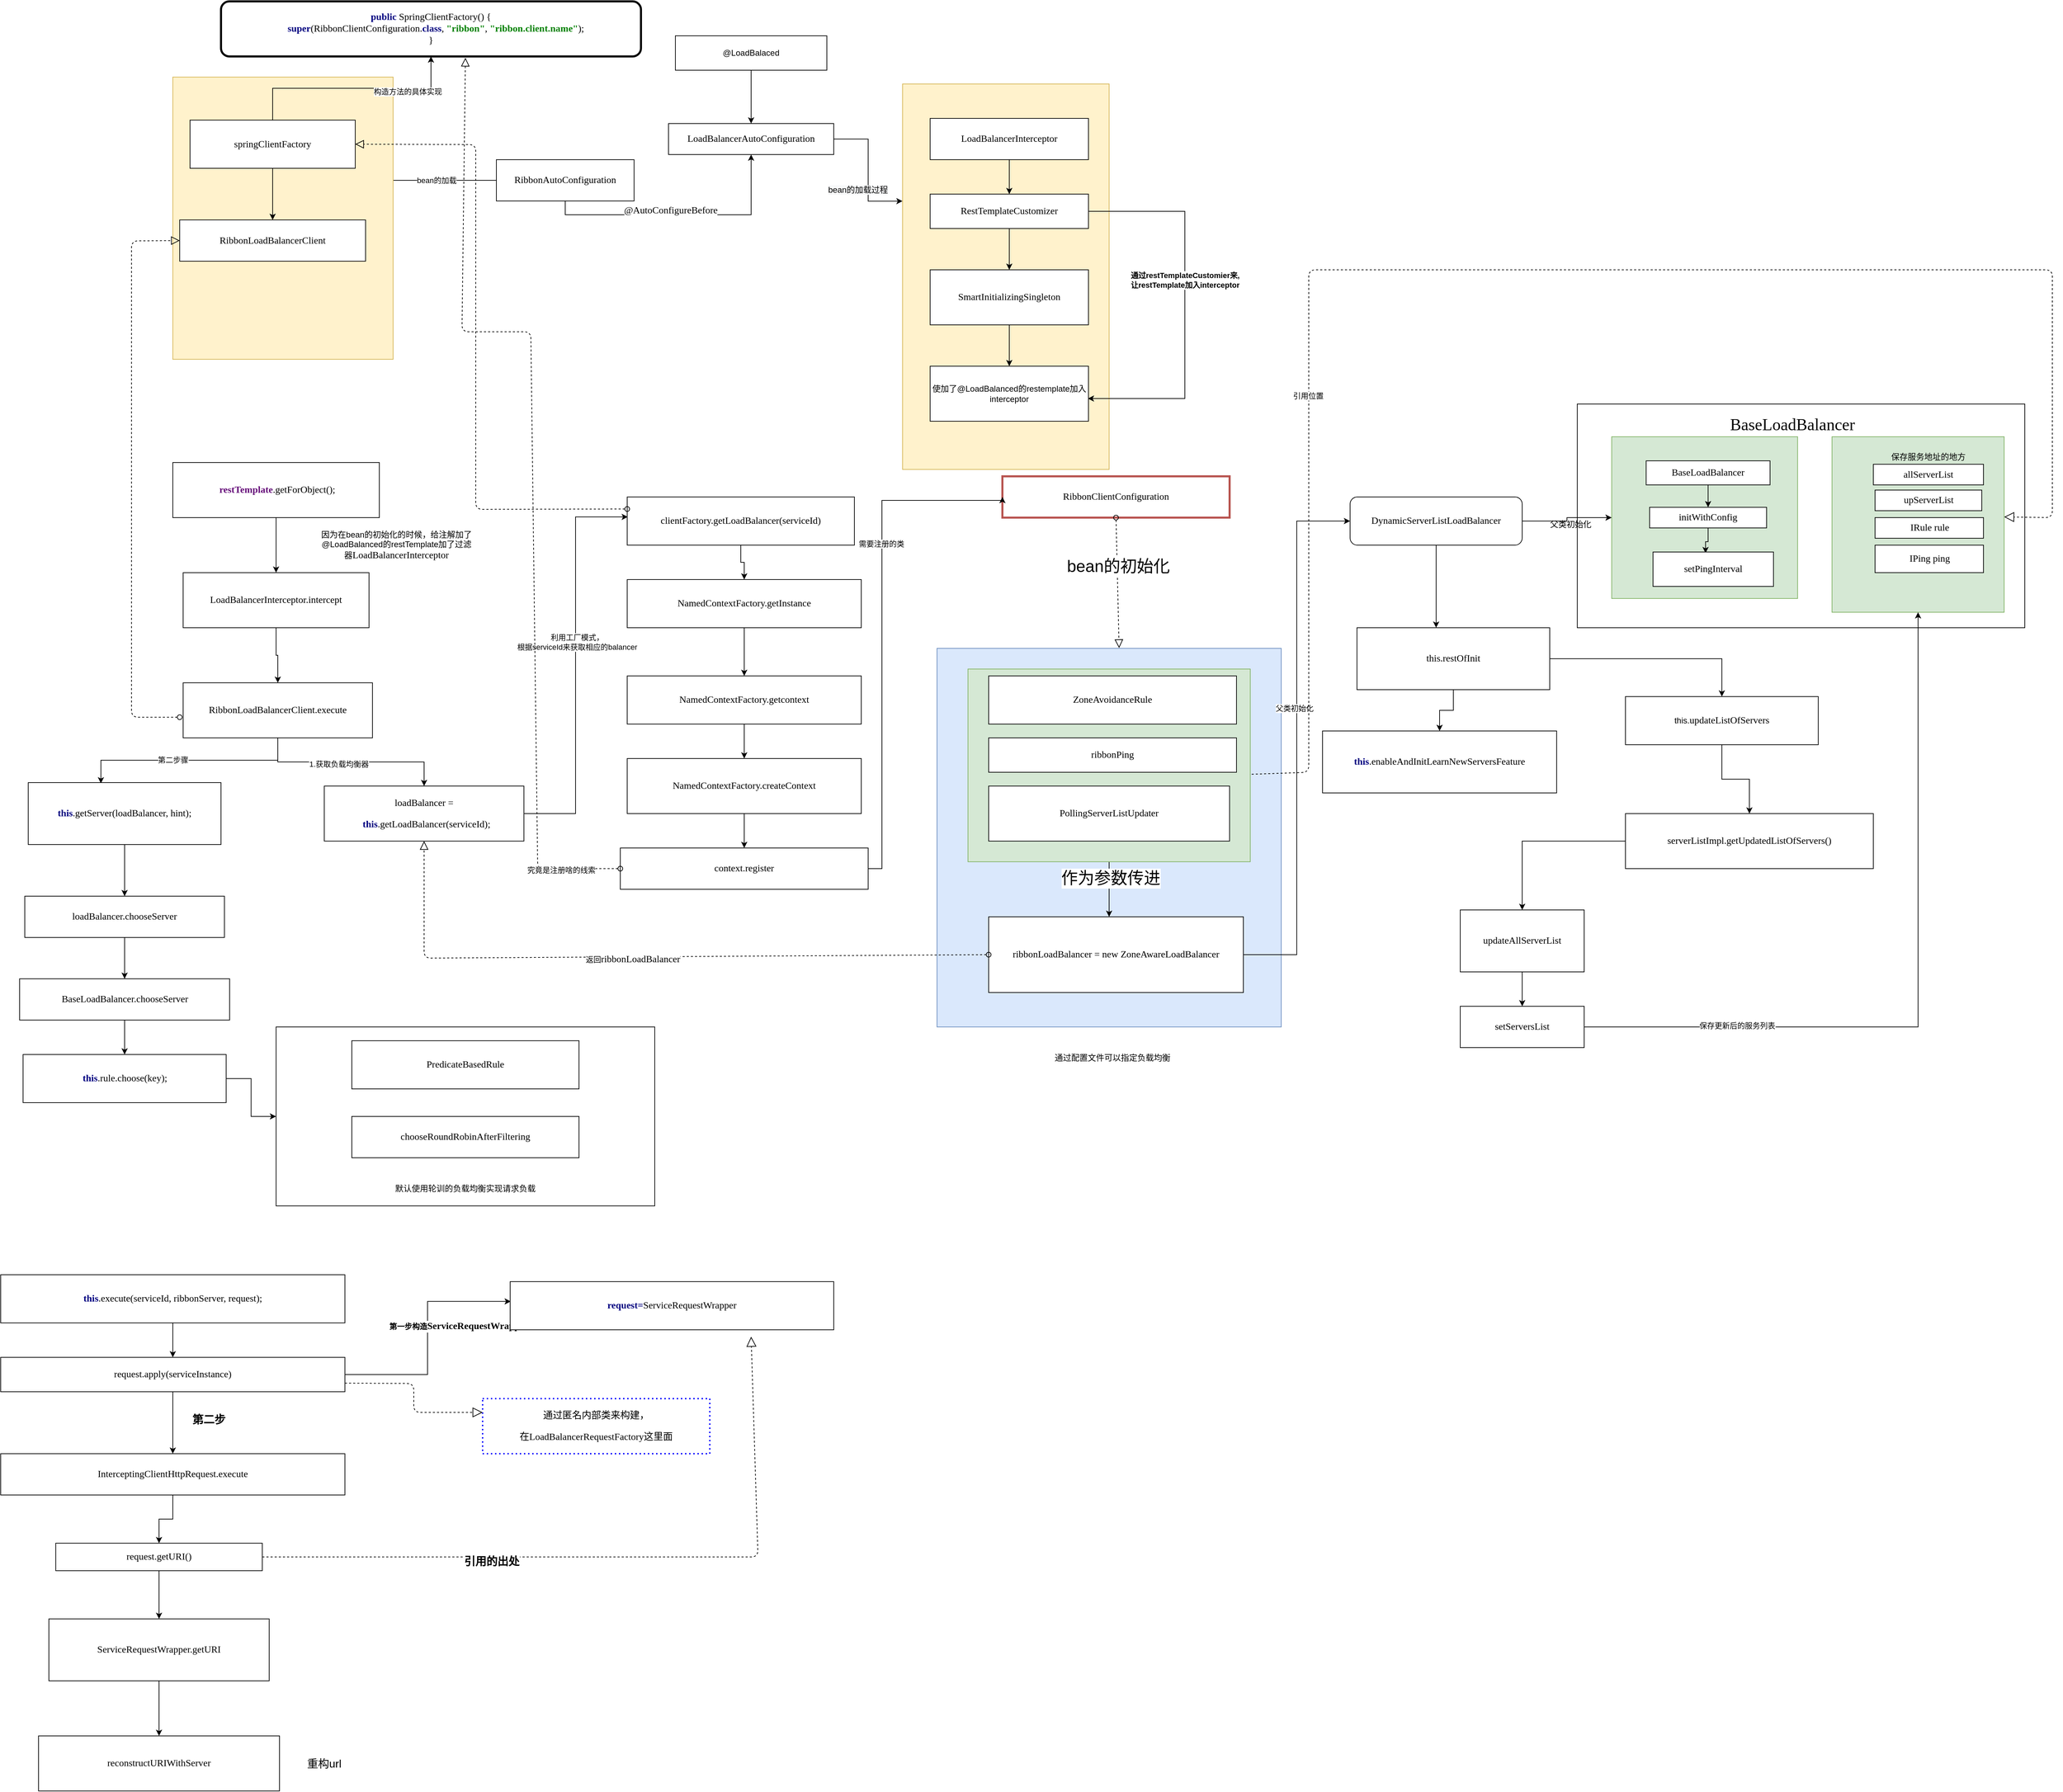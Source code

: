 <mxfile version="13.5.8" type="github">
  <diagram id="QTUkiyYwJ8bFv8kXaCUj" name="第 1 页">
    <mxGraphModel dx="1673" dy="896" grid="1" gridSize="10" guides="1" tooltips="1" connect="1" arrows="1" fold="1" page="1" pageScale="1" pageWidth="4000" pageHeight="3000" math="0" shadow="0">
      <root>
        <mxCell id="0" />
        <mxCell id="1" parent="0" />
        <mxCell id="rwn3hCTRK5JUZwdlp3aM-19" style="edgeStyle=orthogonalEdgeStyle;rounded=0;orthogonalLoop=1;jettySize=auto;html=1;entryX=0;entryY=0.304;entryDx=0;entryDy=0;entryPerimeter=0;" parent="1" source="rwn3hCTRK5JUZwdlp3aM-5" target="rwn3hCTRK5JUZwdlp3aM-15" edge="1">
          <mxGeometry relative="1" as="geometry" />
        </mxCell>
        <mxCell id="rwn3hCTRK5JUZwdlp3aM-5" value="&lt;pre style=&quot;background-color: rgb(255 , 255 , 255) ; font-family: &amp;#34;consolas&amp;#34; ; font-size: 10.5pt&quot;&gt;LoadBalancerAutoConfiguration&lt;/pre&gt;" style="rounded=0;whiteSpace=wrap;html=1;" parent="1" vertex="1">
          <mxGeometry x="1110" y="307.5" width="240" height="45" as="geometry" />
        </mxCell>
        <mxCell id="rwn3hCTRK5JUZwdlp3aM-15" value="" style="rounded=0;whiteSpace=wrap;html=1;fillColor=#fff2cc;strokeColor=#d6b656;" parent="1" vertex="1">
          <mxGeometry x="1450" y="250" width="300" height="560" as="geometry" />
        </mxCell>
        <mxCell id="rwn3hCTRK5JUZwdlp3aM-11" style="edgeStyle=orthogonalEdgeStyle;rounded=0;orthogonalLoop=1;jettySize=auto;html=1;" parent="1" source="rwn3hCTRK5JUZwdlp3aM-6" target="rwn3hCTRK5JUZwdlp3aM-7" edge="1">
          <mxGeometry relative="1" as="geometry" />
        </mxCell>
        <mxCell id="rwn3hCTRK5JUZwdlp3aM-6" value="&lt;pre style=&quot;background-color: rgb(255 , 255 , 255) ; font-family: &amp;#34;consolas&amp;#34; ; font-size: 10.5pt&quot;&gt;LoadBalancerInterceptor&lt;/pre&gt;" style="rounded=0;whiteSpace=wrap;html=1;" parent="1" vertex="1">
          <mxGeometry x="1490" y="300" width="230" height="60" as="geometry" />
        </mxCell>
        <mxCell id="rwn3hCTRK5JUZwdlp3aM-12" style="edgeStyle=orthogonalEdgeStyle;rounded=0;orthogonalLoop=1;jettySize=auto;html=1;" parent="1" source="rwn3hCTRK5JUZwdlp3aM-7" target="rwn3hCTRK5JUZwdlp3aM-9" edge="1">
          <mxGeometry relative="1" as="geometry" />
        </mxCell>
        <mxCell id="rwn3hCTRK5JUZwdlp3aM-16" style="edgeStyle=orthogonalEdgeStyle;rounded=0;orthogonalLoop=1;jettySize=auto;html=1;entryX=0.996;entryY=0.588;entryDx=0;entryDy=0;entryPerimeter=0;" parent="1" source="rwn3hCTRK5JUZwdlp3aM-7" target="rwn3hCTRK5JUZwdlp3aM-10" edge="1">
          <mxGeometry relative="1" as="geometry">
            <mxPoint x="1900" y="600" as="targetPoint" />
            <Array as="points">
              <mxPoint x="1860" y="435" />
              <mxPoint x="1860" y="707" />
            </Array>
          </mxGeometry>
        </mxCell>
        <mxCell id="rwn3hCTRK5JUZwdlp3aM-18" value="通过restTemplateCustomier来,&lt;br&gt;让restTemplate加入interceptor&lt;br&gt;" style="edgeLabel;html=1;align=center;verticalAlign=middle;resizable=0;points=[];fontStyle=1" parent="rwn3hCTRK5JUZwdlp3aM-16" vertex="1" connectable="0">
          <mxGeometry x="-0.132" relative="1" as="geometry">
            <mxPoint as="offset" />
          </mxGeometry>
        </mxCell>
        <mxCell id="rwn3hCTRK5JUZwdlp3aM-7" value="&lt;pre style=&quot;background-color: rgb(255 , 255 , 255) ; font-family: &amp;#34;consolas&amp;#34; ; font-size: 10.5pt&quot;&gt;RestTemplateCustomizer&lt;/pre&gt;" style="rounded=0;whiteSpace=wrap;html=1;" parent="1" vertex="1">
          <mxGeometry x="1490" y="410" width="230" height="50" as="geometry" />
        </mxCell>
        <mxCell id="rwn3hCTRK5JUZwdlp3aM-13" style="edgeStyle=orthogonalEdgeStyle;rounded=0;orthogonalLoop=1;jettySize=auto;html=1;" parent="1" source="rwn3hCTRK5JUZwdlp3aM-9" target="rwn3hCTRK5JUZwdlp3aM-10" edge="1">
          <mxGeometry relative="1" as="geometry" />
        </mxCell>
        <mxCell id="rwn3hCTRK5JUZwdlp3aM-9" value="&lt;pre style=&quot;background-color: rgb(255 , 255 , 255) ; font-family: &amp;#34;consolas&amp;#34; ; font-size: 10.5pt&quot;&gt;SmartInitializingSingleton&lt;/pre&gt;" style="rounded=0;whiteSpace=wrap;html=1;" parent="1" vertex="1">
          <mxGeometry x="1490" y="520" width="230" height="80" as="geometry" />
        </mxCell>
        <mxCell id="rwn3hCTRK5JUZwdlp3aM-10" value="使加了@LoadBalanced的restemplate加入interceptor" style="rounded=0;whiteSpace=wrap;html=1;" parent="1" vertex="1">
          <mxGeometry x="1490" y="660" width="230" height="80" as="geometry" />
        </mxCell>
        <mxCell id="rwn3hCTRK5JUZwdlp3aM-28" style="edgeStyle=orthogonalEdgeStyle;rounded=0;orthogonalLoop=1;jettySize=auto;html=1;" parent="1" source="rwn3hCTRK5JUZwdlp3aM-23" target="rwn3hCTRK5JUZwdlp3aM-30" edge="1">
          <mxGeometry relative="1" as="geometry">
            <mxPoint x="670" y="1010" as="targetPoint" />
          </mxGeometry>
        </mxCell>
        <mxCell id="rwn3hCTRK5JUZwdlp3aM-23" value="&lt;pre style=&quot;background-color: rgb(255 , 255 , 255) ; font-family: &amp;#34;consolas&amp;#34; ; font-size: 10.5pt&quot;&gt; &lt;span style=&quot;color: #660e7a ; font-weight: bold&quot;&gt;restTemplate&lt;/span&gt;.getForObject();&lt;/pre&gt;" style="rounded=0;whiteSpace=wrap;html=1;" parent="1" vertex="1">
          <mxGeometry x="390" y="800" width="300" height="80" as="geometry" />
        </mxCell>
        <mxCell id="rwn3hCTRK5JUZwdlp3aM-25" value="因为在bean的初始化的时候，给注解加了@LoadBalanced的restTemplate加了过滤器&lt;span style=&quot;background-color: rgb(255 , 255 , 255) ; font-family: &amp;#34;consolas&amp;#34; ; font-size: 10.5pt&quot;&gt;LoadBalancerInterceptor&lt;/span&gt;" style="text;html=1;strokeColor=none;fillColor=none;align=center;verticalAlign=middle;whiteSpace=wrap;rounded=0;" parent="1" vertex="1">
          <mxGeometry x="600" y="880" width="230" height="80" as="geometry" />
        </mxCell>
        <mxCell id="rwn3hCTRK5JUZwdlp3aM-32" style="edgeStyle=orthogonalEdgeStyle;rounded=0;orthogonalLoop=1;jettySize=auto;html=1;" parent="1" source="rwn3hCTRK5JUZwdlp3aM-30" target="rwn3hCTRK5JUZwdlp3aM-31" edge="1">
          <mxGeometry relative="1" as="geometry" />
        </mxCell>
        <mxCell id="rwn3hCTRK5JUZwdlp3aM-30" value="&lt;pre style=&quot;background-color: rgb(255 , 255 , 255) ; font-family: &amp;#34;consolas&amp;#34; ; font-size: 10.5pt&quot;&gt;&lt;span style=&quot;font-family: &amp;#34;consolas&amp;#34; ; font-size: 10.5pt&quot;&gt;LoadBalancerInterceptor.&lt;/span&gt;intercept&lt;/pre&gt;" style="rounded=0;whiteSpace=wrap;html=1;" parent="1" vertex="1">
          <mxGeometry x="405" y="960" width="270" height="80" as="geometry" />
        </mxCell>
        <mxCell id="rwn3hCTRK5JUZwdlp3aM-57" style="edgeStyle=orthogonalEdgeStyle;rounded=0;orthogonalLoop=1;jettySize=auto;html=1;" parent="1" source="rwn3hCTRK5JUZwdlp3aM-31" target="rwn3hCTRK5JUZwdlp3aM-56" edge="1">
          <mxGeometry relative="1" as="geometry" />
        </mxCell>
        <mxCell id="rwn3hCTRK5JUZwdlp3aM-58" value="1.获取负载均衡器" style="edgeLabel;html=1;align=center;verticalAlign=middle;resizable=0;points=[];" parent="rwn3hCTRK5JUZwdlp3aM-57" vertex="1" connectable="0">
          <mxGeometry x="-0.134" y="-3" relative="1" as="geometry">
            <mxPoint x="1" as="offset" />
          </mxGeometry>
        </mxCell>
        <mxCell id="rwn3hCTRK5JUZwdlp3aM-134" style="edgeStyle=orthogonalEdgeStyle;rounded=0;orthogonalLoop=1;jettySize=auto;html=1;entryX=0.377;entryY=0.013;entryDx=0;entryDy=0;entryPerimeter=0;strokeWidth=1;fontSize=24;" parent="1" source="rwn3hCTRK5JUZwdlp3aM-31" target="rwn3hCTRK5JUZwdlp3aM-133" edge="1">
          <mxGeometry relative="1" as="geometry" />
        </mxCell>
        <mxCell id="FZJANLwIgoliK1O1I6n5-20" value="第二步骤" style="edgeLabel;html=1;align=center;verticalAlign=middle;resizable=0;points=[];" vertex="1" connectable="0" parent="rwn3hCTRK5JUZwdlp3aM-134">
          <mxGeometry x="0.145" y="-1" relative="1" as="geometry">
            <mxPoint as="offset" />
          </mxGeometry>
        </mxCell>
        <mxCell id="rwn3hCTRK5JUZwdlp3aM-31" value="&lt;pre style=&quot;background-color: rgb(255 , 255 , 255) ; font-family: &amp;#34;consolas&amp;#34; ; font-size: 10.5pt&quot;&gt;RibbonLoadBalancerClient&lt;span style=&quot;font-family: &amp;#34;consolas&amp;#34; ; font-size: 10.5pt&quot;&gt;.&lt;/span&gt;execute&lt;/pre&gt;" style="rounded=0;whiteSpace=wrap;html=1;" parent="1" vertex="1">
          <mxGeometry x="405" y="1120" width="275" height="80" as="geometry" />
        </mxCell>
        <mxCell id="rwn3hCTRK5JUZwdlp3aM-46" style="edgeStyle=orthogonalEdgeStyle;rounded=0;orthogonalLoop=1;jettySize=auto;html=1;entryX=0.997;entryY=0.451;entryDx=0;entryDy=0;entryPerimeter=0;" parent="1" source="rwn3hCTRK5JUZwdlp3aM-33" target="rwn3hCTRK5JUZwdlp3aM-45" edge="1">
          <mxGeometry relative="1" as="geometry">
            <Array as="points">
              <mxPoint x="659" y="390" />
              <mxPoint x="659" y="425" />
            </Array>
          </mxGeometry>
        </mxCell>
        <mxCell id="rwn3hCTRK5JUZwdlp3aM-47" value="bean的加载" style="edgeLabel;html=1;align=center;verticalAlign=middle;resizable=0;points=[];" parent="rwn3hCTRK5JUZwdlp3aM-46" vertex="1" connectable="0">
          <mxGeometry x="0.328" y="1" relative="1" as="geometry">
            <mxPoint x="103" y="-1" as="offset" />
          </mxGeometry>
        </mxCell>
        <mxCell id="rwn3hCTRK5JUZwdlp3aM-48" style="edgeStyle=orthogonalEdgeStyle;rounded=0;orthogonalLoop=1;jettySize=auto;html=1;exitX=0.5;exitY=1;exitDx=0;exitDy=0;entryX=0.5;entryY=1;entryDx=0;entryDy=0;" parent="1" source="rwn3hCTRK5JUZwdlp3aM-33" target="rwn3hCTRK5JUZwdlp3aM-5" edge="1">
          <mxGeometry relative="1" as="geometry">
            <mxPoint x="1190" y="580" as="targetPoint" />
          </mxGeometry>
        </mxCell>
        <mxCell id="rwn3hCTRK5JUZwdlp3aM-50" value="&lt;pre style=&quot;font-family: &amp;#34;consolas&amp;#34; ; font-size: 10.5pt&quot;&gt;@AutoConfigureBefore&lt;/pre&gt;" style="edgeLabel;html=1;align=center;verticalAlign=middle;resizable=0;points=[];" parent="rwn3hCTRK5JUZwdlp3aM-48" vertex="1" connectable="0">
          <mxGeometry x="-0.084" y="6" relative="1" as="geometry">
            <mxPoint as="offset" />
          </mxGeometry>
        </mxCell>
        <mxCell id="rwn3hCTRK5JUZwdlp3aM-33" value="&lt;pre style=&quot;background-color: rgb(255 , 255 , 255) ; font-family: &amp;#34;consolas&amp;#34; ; font-size: 10.5pt&quot;&gt;RibbonAutoConfiguration&lt;/pre&gt;" style="rounded=0;whiteSpace=wrap;html=1;" parent="1" vertex="1">
          <mxGeometry x="860" y="360" width="200" height="60" as="geometry" />
        </mxCell>
        <mxCell id="rwn3hCTRK5JUZwdlp3aM-37" value="&lt;span style=&quot;color: rgb(0, 0, 0); font-family: helvetica; font-size: 12px; font-style: normal; font-weight: 400; letter-spacing: normal; text-align: center; text-indent: 0px; text-transform: none; word-spacing: 0px; background-color: rgb(248, 249, 250); display: inline; float: none;&quot;&gt;bean的加载过程&lt;/span&gt;" style="text;whiteSpace=wrap;html=1;" parent="1" vertex="1">
          <mxGeometry x="1340" y="390" width="110" height="30" as="geometry" />
        </mxCell>
        <mxCell id="rwn3hCTRK5JUZwdlp3aM-39" value="&lt;pre style=&quot;background-color: rgb(255 , 255 , 255) ; font-family: &amp;#34;consolas&amp;#34; ; font-size: 10.5pt&quot;&gt;&lt;br&gt;&lt;/pre&gt;" style="text;html=1;strokeColor=none;fillColor=none;align=center;verticalAlign=middle;whiteSpace=wrap;rounded=0;" parent="1" vertex="1">
          <mxGeometry x="970" y="490" width="160" height="30" as="geometry" />
        </mxCell>
        <mxCell id="rwn3hCTRK5JUZwdlp3aM-45" value="" style="rounded=0;whiteSpace=wrap;html=1;fillColor=#fff2cc;strokeColor=#d6b656;" parent="1" vertex="1">
          <mxGeometry x="390" y="240" width="320" height="410" as="geometry" />
        </mxCell>
        <mxCell id="rwn3hCTRK5JUZwdlp3aM-34" value="&lt;pre style=&quot;background-color: rgb(255 , 255 , 255) ; font-family: &amp;#34;consolas&amp;#34; ; font-size: 10.5pt&quot;&gt;RibbonLoadBalancerClient&lt;/pre&gt;" style="rounded=0;whiteSpace=wrap;html=1;" parent="1" vertex="1">
          <mxGeometry x="400" y="447.5" width="270" height="60" as="geometry" />
        </mxCell>
        <mxCell id="rwn3hCTRK5JUZwdlp3aM-44" style="edgeStyle=orthogonalEdgeStyle;rounded=0;orthogonalLoop=1;jettySize=auto;html=1;" parent="1" source="rwn3hCTRK5JUZwdlp3aM-35" target="rwn3hCTRK5JUZwdlp3aM-34" edge="1">
          <mxGeometry relative="1" as="geometry" />
        </mxCell>
        <mxCell id="rwn3hCTRK5JUZwdlp3aM-74" style="edgeStyle=orthogonalEdgeStyle;rounded=0;orthogonalLoop=1;jettySize=auto;html=1;" parent="1" source="rwn3hCTRK5JUZwdlp3aM-35" target="rwn3hCTRK5JUZwdlp3aM-73" edge="1">
          <mxGeometry relative="1" as="geometry" />
        </mxCell>
        <mxCell id="rwn3hCTRK5JUZwdlp3aM-76" value="构造方法的具体实现" style="edgeLabel;html=1;align=center;verticalAlign=middle;resizable=0;points=[];" parent="rwn3hCTRK5JUZwdlp3aM-74" vertex="1" connectable="0">
          <mxGeometry x="0.502" y="-4" relative="1" as="geometry">
            <mxPoint as="offset" />
          </mxGeometry>
        </mxCell>
        <mxCell id="rwn3hCTRK5JUZwdlp3aM-35" value="&lt;pre style=&quot;background-color: rgb(255 , 255 , 255) ; font-family: &amp;#34;consolas&amp;#34; ; font-size: 10.5pt&quot;&gt;springClientFactory&lt;/pre&gt;" style="rounded=0;whiteSpace=wrap;html=1;" parent="1" vertex="1">
          <mxGeometry x="415" y="302.5" width="240" height="70" as="geometry" />
        </mxCell>
        <mxCell id="rwn3hCTRK5JUZwdlp3aM-52" style="edgeStyle=orthogonalEdgeStyle;rounded=0;orthogonalLoop=1;jettySize=auto;html=1;" parent="1" source="rwn3hCTRK5JUZwdlp3aM-51" target="rwn3hCTRK5JUZwdlp3aM-5" edge="1">
          <mxGeometry relative="1" as="geometry" />
        </mxCell>
        <mxCell id="rwn3hCTRK5JUZwdlp3aM-51" value="@LoadBalaced" style="rounded=0;whiteSpace=wrap;html=1;" parent="1" vertex="1">
          <mxGeometry x="1120" y="180" width="220" height="50" as="geometry" />
        </mxCell>
        <mxCell id="rwn3hCTRK5JUZwdlp3aM-55" value="" style="startArrow=oval;startFill=0;startSize=7;endArrow=block;endFill=0;endSize=10;dashed=1;html=1;entryX=0;entryY=0.5;entryDx=0;entryDy=0;" parent="1" target="rwn3hCTRK5JUZwdlp3aM-34" edge="1">
          <mxGeometry width="100" relative="1" as="geometry">
            <mxPoint x="400" y="1170" as="sourcePoint" />
            <mxPoint x="360" y="620" as="targetPoint" />
            <Array as="points">
              <mxPoint x="330" y="1170" />
              <mxPoint x="330" y="880" />
              <mxPoint x="330" y="478" />
            </Array>
          </mxGeometry>
        </mxCell>
        <mxCell id="rwn3hCTRK5JUZwdlp3aM-61" style="edgeStyle=orthogonalEdgeStyle;rounded=0;orthogonalLoop=1;jettySize=auto;html=1;entryX=0.003;entryY=0.414;entryDx=0;entryDy=0;entryPerimeter=0;" parent="1" source="rwn3hCTRK5JUZwdlp3aM-56" target="rwn3hCTRK5JUZwdlp3aM-60" edge="1">
          <mxGeometry relative="1" as="geometry" />
        </mxCell>
        <mxCell id="rwn3hCTRK5JUZwdlp3aM-62" value="利用工厂模式，&lt;br&gt;根据serviceId来获取相应的balancer" style="edgeLabel;html=1;align=center;verticalAlign=middle;resizable=0;points=[];" parent="rwn3hCTRK5JUZwdlp3aM-61" vertex="1" connectable="0">
          <mxGeometry x="0.114" y="-2" relative="1" as="geometry">
            <mxPoint as="offset" />
          </mxGeometry>
        </mxCell>
        <mxCell id="rwn3hCTRK5JUZwdlp3aM-56" value="&lt;pre style=&quot;background-color: rgb(255 , 255 , 255) ; font-family: &amp;#34;consolas&amp;#34; ; font-size: 10.5pt&quot;&gt;&lt;span style=&quot;font-family: &amp;#34;consolas&amp;#34; ; font-size: 10.5pt&quot;&gt;loadBalancer =&lt;/span&gt;&lt;/pre&gt;&lt;pre style=&quot;background-color: rgb(255 , 255 , 255) ; font-family: &amp;#34;consolas&amp;#34; ; font-size: 10.5pt&quot;&gt;&lt;span style=&quot;font-family: &amp;#34;consolas&amp;#34; ; font-size: 10.5pt&quot;&gt; &lt;/span&gt; &lt;span style=&quot;color: #000080 ; font-weight: bold&quot;&gt;this&lt;/span&gt;.getLoadBalancer(serviceId);&lt;/pre&gt;" style="rounded=0;whiteSpace=wrap;html=1;" parent="1" vertex="1">
          <mxGeometry x="610" y="1270" width="290" height="80" as="geometry" />
        </mxCell>
        <mxCell id="rwn3hCTRK5JUZwdlp3aM-82" style="edgeStyle=orthogonalEdgeStyle;rounded=0;orthogonalLoop=1;jettySize=auto;html=1;entryX=0.5;entryY=0;entryDx=0;entryDy=0;" parent="1" source="rwn3hCTRK5JUZwdlp3aM-60" target="rwn3hCTRK5JUZwdlp3aM-66" edge="1">
          <mxGeometry relative="1" as="geometry" />
        </mxCell>
        <mxCell id="rwn3hCTRK5JUZwdlp3aM-60" value="&lt;pre style=&quot;background-color: rgb(255 , 255 , 255) ; font-family: &amp;#34;consolas&amp;#34; ; font-size: 10.5pt&quot;&gt;clientFactory.getLoadBalancer(serviceId)&lt;/pre&gt;" style="rounded=0;whiteSpace=wrap;html=1;" parent="1" vertex="1">
          <mxGeometry x="1050" y="850" width="330" height="70" as="geometry" />
        </mxCell>
        <mxCell id="rwn3hCTRK5JUZwdlp3aM-63" value="" style="startArrow=oval;startFill=0;startSize=7;endArrow=block;endFill=0;endSize=10;dashed=1;html=1;exitX=0;exitY=0.25;exitDx=0;exitDy=0;entryX=1;entryY=0.5;entryDx=0;entryDy=0;" parent="1" source="rwn3hCTRK5JUZwdlp3aM-60" target="rwn3hCTRK5JUZwdlp3aM-35" edge="1">
          <mxGeometry width="100" relative="1" as="geometry">
            <mxPoint x="990" y="810" as="sourcePoint" />
            <mxPoint x="1090" y="810" as="targetPoint" />
            <Array as="points">
              <mxPoint x="830" y="868" />
              <mxPoint x="830" y="338" />
            </Array>
          </mxGeometry>
        </mxCell>
        <mxCell id="rwn3hCTRK5JUZwdlp3aM-64" value="&lt;pre style=&quot;background-color: rgb(255 , 255 , 255) ; font-family: &amp;#34;consolas&amp;#34; ; font-size: 10.5pt&quot;&gt;RibbonClientConfiguration&lt;/pre&gt;" style="rounded=0;whiteSpace=wrap;html=1;fillColor=#FFFFFF;strokeColor=#B85450;strokeWidth=3;" parent="1" vertex="1">
          <mxGeometry x="1595" y="820" width="330" height="60" as="geometry" />
        </mxCell>
        <mxCell id="rwn3hCTRK5JUZwdlp3aM-81" style="edgeStyle=orthogonalEdgeStyle;rounded=0;orthogonalLoop=1;jettySize=auto;html=1;strokeWidth=1;" parent="1" source="rwn3hCTRK5JUZwdlp3aM-66" target="rwn3hCTRK5JUZwdlp3aM-67" edge="1">
          <mxGeometry relative="1" as="geometry" />
        </mxCell>
        <mxCell id="rwn3hCTRK5JUZwdlp3aM-66" value="&lt;pre style=&quot;background-color: rgb(255 , 255 , 255) ; font-family: &amp;#34;consolas&amp;#34; ; font-size: 10.5pt&quot;&gt;NamedContextFactory.getInstance&lt;/pre&gt;" style="rounded=0;whiteSpace=wrap;html=1;strokeColor=#000000;strokeWidth=1;fillColor=#FFFFFF;" parent="1" vertex="1">
          <mxGeometry x="1050" y="970" width="340" height="70" as="geometry" />
        </mxCell>
        <mxCell id="rwn3hCTRK5JUZwdlp3aM-69" style="edgeStyle=orthogonalEdgeStyle;rounded=0;orthogonalLoop=1;jettySize=auto;html=1;entryX=0.5;entryY=0;entryDx=0;entryDy=0;strokeWidth=1;" parent="1" source="rwn3hCTRK5JUZwdlp3aM-67" target="rwn3hCTRK5JUZwdlp3aM-68" edge="1">
          <mxGeometry relative="1" as="geometry" />
        </mxCell>
        <mxCell id="rwn3hCTRK5JUZwdlp3aM-67" value="&lt;pre style=&quot;background-color: rgb(255 , 255 , 255) ; font-family: &amp;#34;consolas&amp;#34; ; font-size: 10.5pt&quot;&gt;NamedContextFactory.getcontext&lt;/pre&gt;" style="rounded=0;whiteSpace=wrap;html=1;strokeColor=#000000;strokeWidth=1;fillColor=#FFFFFF;" parent="1" vertex="1">
          <mxGeometry x="1050" y="1110" width="340" height="70" as="geometry" />
        </mxCell>
        <mxCell id="rwn3hCTRK5JUZwdlp3aM-80" style="edgeStyle=orthogonalEdgeStyle;rounded=0;orthogonalLoop=1;jettySize=auto;html=1;entryX=0.5;entryY=0;entryDx=0;entryDy=0;strokeWidth=1;" parent="1" source="rwn3hCTRK5JUZwdlp3aM-68" target="rwn3hCTRK5JUZwdlp3aM-77" edge="1">
          <mxGeometry relative="1" as="geometry" />
        </mxCell>
        <mxCell id="rwn3hCTRK5JUZwdlp3aM-68" value="&lt;pre style=&quot;background-color: rgb(255 , 255 , 255) ; font-family: &amp;#34;consolas&amp;#34; ; font-size: 10.5pt&quot;&gt;&lt;span style=&quot;font-size: 10.5pt&quot;&gt;NamedContextFactory.&lt;/span&gt;createContext&lt;/pre&gt;" style="rounded=0;whiteSpace=wrap;html=1;strokeColor=#000000;strokeWidth=1;fillColor=#FFFFFF;" parent="1" vertex="1">
          <mxGeometry x="1050" y="1230" width="340" height="80" as="geometry" />
        </mxCell>
        <mxCell id="rwn3hCTRK5JUZwdlp3aM-73" value="&lt;pre style=&quot;background-color: rgb(255 , 255 , 255) ; font-family: &amp;#34;consolas&amp;#34; ; font-size: 10.5pt&quot;&gt;&lt;pre style=&quot;font-family: &amp;#34;consolas&amp;#34; ; font-size: 10.5pt&quot;&gt;&lt;pre style=&quot;font-family: &amp;#34;consolas&amp;#34; ; font-size: 10.5pt&quot;&gt;&lt;span style=&quot;color: #000080 ; font-weight: bold&quot;&gt;public &lt;/span&gt;SpringClientFactory() {&lt;br&gt;    &lt;span style=&quot;color: #000080 ; font-weight: bold&quot;&gt;super&lt;/span&gt;(RibbonClientConfiguration.&lt;span style=&quot;color: #000080 ; font-weight: bold&quot;&gt;class&lt;/span&gt;, &lt;span style=&quot;color: #008000 ; font-weight: bold&quot;&gt;&quot;ribbon&quot;&lt;/span&gt;, &lt;span style=&quot;color: #008000 ; font-weight: bold&quot;&gt;&quot;ribbon.client.name&quot;&lt;/span&gt;);&lt;br&gt;}&lt;/pre&gt;&lt;/pre&gt;&lt;/pre&gt;" style="rounded=1;whiteSpace=wrap;html=1;strokeColor=#000000;strokeWidth=3;fillColor=#FFFFFF;" parent="1" vertex="1">
          <mxGeometry x="460" y="130" width="610" height="80" as="geometry" />
        </mxCell>
        <mxCell id="rwn3hCTRK5JUZwdlp3aM-83" style="edgeStyle=orthogonalEdgeStyle;rounded=0;orthogonalLoop=1;jettySize=auto;html=1;entryX=0;entryY=0.5;entryDx=0;entryDy=0;" parent="1" source="rwn3hCTRK5JUZwdlp3aM-77" target="rwn3hCTRK5JUZwdlp3aM-64" edge="1">
          <mxGeometry relative="1" as="geometry">
            <Array as="points">
              <mxPoint x="1420" y="1390" />
              <mxPoint x="1420" y="855" />
            </Array>
          </mxGeometry>
        </mxCell>
        <mxCell id="rwn3hCTRK5JUZwdlp3aM-84" value="需要注册的类" style="edgeLabel;html=1;align=center;verticalAlign=middle;resizable=0;points=[];" parent="rwn3hCTRK5JUZwdlp3aM-83" vertex="1" connectable="0">
          <mxGeometry x="0.339" y="1" relative="1" as="geometry">
            <mxPoint as="offset" />
          </mxGeometry>
        </mxCell>
        <mxCell id="rwn3hCTRK5JUZwdlp3aM-77" value="&lt;pre style=&quot;background-color: rgb(255 , 255 , 255) ; font-family: &amp;#34;consolas&amp;#34; ; font-size: 10.5pt&quot;&gt;&lt;pre style=&quot;font-family: &amp;#34;consolas&amp;#34; ; font-size: 10.5pt&quot;&gt;context.register&lt;/pre&gt;&lt;/pre&gt;" style="rounded=0;whiteSpace=wrap;html=1;strokeColor=#000000;strokeWidth=1;fillColor=#FFFFFF;" parent="1" vertex="1">
          <mxGeometry x="1040" y="1360" width="360" height="60" as="geometry" />
        </mxCell>
        <mxCell id="rwn3hCTRK5JUZwdlp3aM-78" value="" style="startArrow=oval;startFill=0;startSize=7;endArrow=block;endFill=0;endSize=10;dashed=1;html=1;exitX=0;exitY=0.5;exitDx=0;exitDy=0;entryX=0.582;entryY=1.025;entryDx=0;entryDy=0;entryPerimeter=0;" parent="1" source="rwn3hCTRK5JUZwdlp3aM-77" target="rwn3hCTRK5JUZwdlp3aM-73" edge="1">
          <mxGeometry width="100" relative="1" as="geometry">
            <mxPoint x="1210" y="1570" as="sourcePoint" />
            <mxPoint x="1310" y="1570" as="targetPoint" />
            <Array as="points">
              <mxPoint x="920" y="1390" />
              <mxPoint x="910" y="610" />
              <mxPoint x="810" y="610" />
            </Array>
          </mxGeometry>
        </mxCell>
        <mxCell id="rwn3hCTRK5JUZwdlp3aM-79" value="究竟是注册啥的线索" style="edgeLabel;html=1;align=center;verticalAlign=middle;resizable=0;points=[];" parent="rwn3hCTRK5JUZwdlp3aM-78" vertex="1" connectable="0">
          <mxGeometry x="-0.876" y="2" relative="1" as="geometry">
            <mxPoint as="offset" />
          </mxGeometry>
        </mxCell>
        <mxCell id="rwn3hCTRK5JUZwdlp3aM-94" style="edgeStyle=orthogonalEdgeStyle;rounded=0;orthogonalLoop=1;jettySize=auto;html=1;strokeWidth=1;" parent="1" source="rwn3hCTRK5JUZwdlp3aM-88" target="rwn3hCTRK5JUZwdlp3aM-92" edge="1">
          <mxGeometry relative="1" as="geometry">
            <Array as="points">
              <mxPoint x="2225" y="1010" />
              <mxPoint x="2225" y="1010" />
            </Array>
          </mxGeometry>
        </mxCell>
        <mxCell id="rwn3hCTRK5JUZwdlp3aM-88" value="&lt;pre style=&quot;background-color: rgb(255 , 255 , 255) ; font-family: &amp;#34;consolas&amp;#34; ; font-size: 10.5pt&quot;&gt;DynamicServerListLoadBalancer&lt;/pre&gt;" style="shape=ext;rounded=1;html=1;whiteSpace=wrap;strokeColor=#000000;strokeWidth=1;fillColor=#FFFFFF;" parent="1" vertex="1">
          <mxGeometry x="2100" y="850" width="250" height="70" as="geometry" />
        </mxCell>
        <mxCell id="rwn3hCTRK5JUZwdlp3aM-96" style="edgeStyle=orthogonalEdgeStyle;rounded=0;orthogonalLoop=1;jettySize=auto;html=1;strokeWidth=1;" parent="1" source="rwn3hCTRK5JUZwdlp3aM-92" target="rwn3hCTRK5JUZwdlp3aM-95" edge="1">
          <mxGeometry relative="1" as="geometry" />
        </mxCell>
        <mxCell id="rwn3hCTRK5JUZwdlp3aM-98" style="edgeStyle=orthogonalEdgeStyle;rounded=0;orthogonalLoop=1;jettySize=auto;html=1;strokeWidth=1;" parent="1" source="rwn3hCTRK5JUZwdlp3aM-92" target="rwn3hCTRK5JUZwdlp3aM-97" edge="1">
          <mxGeometry relative="1" as="geometry" />
        </mxCell>
        <mxCell id="rwn3hCTRK5JUZwdlp3aM-92" value="&lt;pre style=&quot;background-color: rgb(255 , 255 , 255) ; font-family: &amp;#34;consolas&amp;#34; ; font-size: 10.5pt&quot;&gt;this.restOfInit&lt;/pre&gt;" style="rounded=0;whiteSpace=wrap;html=1;strokeColor=#000000;strokeWidth=1;fillColor=#FFFFFF;" parent="1" vertex="1">
          <mxGeometry x="2110" y="1040" width="280" height="90" as="geometry" />
        </mxCell>
        <mxCell id="rwn3hCTRK5JUZwdlp3aM-101" style="edgeStyle=orthogonalEdgeStyle;rounded=0;orthogonalLoop=1;jettySize=auto;html=1;strokeWidth=1;" parent="1" source="rwn3hCTRK5JUZwdlp3aM-95" target="rwn3hCTRK5JUZwdlp3aM-100" edge="1">
          <mxGeometry relative="1" as="geometry" />
        </mxCell>
        <mxCell id="rwn3hCTRK5JUZwdlp3aM-95" value="this.&lt;span style=&quot;background-color: rgb(255 , 255 , 255) ; font-family: &amp;#34;consolas&amp;#34; ; font-size: 10.5pt&quot;&gt;updateListOfServers&lt;/span&gt;" style="rounded=0;whiteSpace=wrap;html=1;strokeColor=#000000;strokeWidth=1;fillColor=#FFFFFF;" parent="1" vertex="1">
          <mxGeometry x="2500" y="1140" width="280" height="70" as="geometry" />
        </mxCell>
        <mxCell id="rwn3hCTRK5JUZwdlp3aM-97" value="&lt;pre style=&quot;background-color: rgb(255 , 255 , 255) ; font-family: &amp;#34;consolas&amp;#34; ; font-size: 10.5pt&quot;&gt;&lt;span style=&quot;color: #000080 ; font-weight: bold&quot;&gt;this&lt;/span&gt;.enableAndInitLearnNewServersFeature&lt;/pre&gt;" style="rounded=0;whiteSpace=wrap;html=1;strokeColor=#000000;strokeWidth=1;fillColor=#FFFFFF;" parent="1" vertex="1">
          <mxGeometry x="2060" y="1190" width="340" height="90" as="geometry" />
        </mxCell>
        <mxCell id="rwn3hCTRK5JUZwdlp3aM-103" style="edgeStyle=orthogonalEdgeStyle;rounded=0;orthogonalLoop=1;jettySize=auto;html=1;strokeWidth=1;" parent="1" source="rwn3hCTRK5JUZwdlp3aM-100" target="rwn3hCTRK5JUZwdlp3aM-104" edge="1">
          <mxGeometry relative="1" as="geometry">
            <mxPoint x="2330" y="1470" as="targetPoint" />
          </mxGeometry>
        </mxCell>
        <mxCell id="rwn3hCTRK5JUZwdlp3aM-100" value="&lt;pre style=&quot;background-color: rgb(255 , 255 , 255) ; font-family: &amp;#34;consolas&amp;#34; ; font-size: 10.5pt&quot;&gt;serverListImpl.getUpdatedListOfServers()&lt;/pre&gt;" style="rounded=0;whiteSpace=wrap;html=1;strokeColor=#000000;strokeWidth=1;fillColor=#FFFFFF;" parent="1" vertex="1">
          <mxGeometry x="2500" y="1310" width="360" height="80" as="geometry" />
        </mxCell>
        <mxCell id="rwn3hCTRK5JUZwdlp3aM-106" style="edgeStyle=orthogonalEdgeStyle;rounded=0;orthogonalLoop=1;jettySize=auto;html=1;entryX=0.5;entryY=0;entryDx=0;entryDy=0;strokeWidth=1;" parent="1" source="rwn3hCTRK5JUZwdlp3aM-104" target="rwn3hCTRK5JUZwdlp3aM-105" edge="1">
          <mxGeometry relative="1" as="geometry" />
        </mxCell>
        <mxCell id="rwn3hCTRK5JUZwdlp3aM-104" value="&lt;pre style=&quot;background-color: #ffffff ; color: #000000 ; font-family: &amp;quot;consolas&amp;quot; ; font-size: 10.5pt&quot;&gt;updateAllServerList&lt;/pre&gt;" style="rounded=0;whiteSpace=wrap;html=1;strokeColor=#000000;strokeWidth=1;fillColor=#FFFFFF;" parent="1" vertex="1">
          <mxGeometry x="2260" y="1450" width="180" height="90" as="geometry" />
        </mxCell>
        <mxCell id="rwn3hCTRK5JUZwdlp3aM-105" value="&lt;pre style=&quot;background-color: rgb(255 , 255 , 255) ; font-family: &amp;#34;consolas&amp;#34; ; font-size: 10.5pt&quot;&gt;setServersList&lt;/pre&gt;" style="rounded=0;whiteSpace=wrap;html=1;strokeColor=#000000;strokeWidth=1;fillColor=#FFFFFF;" parent="1" vertex="1">
          <mxGeometry x="2260" y="1590" width="180" height="60" as="geometry" />
        </mxCell>
        <mxCell id="rwn3hCTRK5JUZwdlp3aM-123" value="" style="rounded=0;whiteSpace=wrap;html=1;strokeColor=#000000;strokeWidth=1;fillColor=#FFFFFF;" parent="1" vertex="1">
          <mxGeometry x="2430" y="715" width="650" height="325" as="geometry" />
        </mxCell>
        <mxCell id="rwn3hCTRK5JUZwdlp3aM-116" value="" style="rounded=0;whiteSpace=wrap;html=1;strokeColor=#82b366;strokeWidth=1;fillColor=#d5e8d4;" parent="1" vertex="1">
          <mxGeometry x="2480" y="762.5" width="270" height="235" as="geometry" />
        </mxCell>
        <mxCell id="rwn3hCTRK5JUZwdlp3aM-117" style="edgeStyle=orthogonalEdgeStyle;rounded=0;orthogonalLoop=1;jettySize=auto;html=1;strokeWidth=1;" parent="1" source="rwn3hCTRK5JUZwdlp3aM-114" target="rwn3hCTRK5JUZwdlp3aM-115" edge="1">
          <mxGeometry relative="1" as="geometry" />
        </mxCell>
        <mxCell id="rwn3hCTRK5JUZwdlp3aM-114" value="&lt;pre style=&quot;background-color: rgb(255 , 255 , 255) ; font-family: &amp;#34;consolas&amp;#34; ; font-size: 10.5pt&quot;&gt;BaseLoadBalancer&lt;/pre&gt;" style="rounded=0;whiteSpace=wrap;html=1;strokeColor=#000000;strokeWidth=1;fillColor=#FFFFFF;" parent="1" vertex="1">
          <mxGeometry x="2530" y="797.5" width="180" height="35" as="geometry" />
        </mxCell>
        <mxCell id="rwn3hCTRK5JUZwdlp3aM-119" style="edgeStyle=orthogonalEdgeStyle;rounded=0;orthogonalLoop=1;jettySize=auto;html=1;entryX=0.436;entryY=0.033;entryDx=0;entryDy=0;entryPerimeter=0;strokeWidth=1;" parent="1" source="rwn3hCTRK5JUZwdlp3aM-115" target="rwn3hCTRK5JUZwdlp3aM-118" edge="1">
          <mxGeometry relative="1" as="geometry" />
        </mxCell>
        <mxCell id="rwn3hCTRK5JUZwdlp3aM-115" value="&lt;pre style=&quot;background-color: rgb(255 , 255 , 255) ; font-family: &amp;#34;consolas&amp;#34; ; font-size: 10.5pt&quot;&gt;initWithConfig&lt;/pre&gt;" style="rounded=0;whiteSpace=wrap;html=1;strokeWidth=1;" parent="1" vertex="1">
          <mxGeometry x="2535" y="865" width="170" height="30" as="geometry" />
        </mxCell>
        <mxCell id="rwn3hCTRK5JUZwdlp3aM-118" value="&lt;pre style=&quot;background-color: rgb(255 , 255 , 255) ; font-family: &amp;#34;consolas&amp;#34; ; font-size: 10.5pt&quot;&gt;setPingInterval&lt;/pre&gt;" style="rounded=0;whiteSpace=wrap;html=1;strokeColor=#000000;strokeWidth=1;fillColor=#FFFFFF;" parent="1" vertex="1">
          <mxGeometry x="2540" y="930" width="175" height="50" as="geometry" />
        </mxCell>
        <mxCell id="rwn3hCTRK5JUZwdlp3aM-107" value="&lt;pre style=&quot;background-color: rgb(255 , 255 , 255) ; font-family: &amp;#34;consolas&amp;#34; ; font-size: 10.5pt&quot;&gt;&lt;br&gt;&lt;/pre&gt;" style="rounded=0;whiteSpace=wrap;html=1;strokeColor=#82b366;strokeWidth=1;fillColor=#d5e8d4;" parent="1" vertex="1">
          <mxGeometry x="2800" y="762.5" width="250" height="255" as="geometry" />
        </mxCell>
        <mxCell id="rwn3hCTRK5JUZwdlp3aM-109" value="&lt;pre style=&quot;background-color: rgb(255 , 255 , 255) ; font-family: &amp;#34;consolas&amp;#34; ; font-size: 10.5pt&quot;&gt;&lt;pre style=&quot;font-family: &amp;#34;consolas&amp;#34; ; font-size: 10.5pt&quot;&gt;allServerList&lt;/pre&gt;&lt;/pre&gt;" style="rounded=0;whiteSpace=wrap;html=1;strokeColor=#000000;strokeWidth=1;fillColor=#FFFFFF;" parent="1" vertex="1">
          <mxGeometry x="2860" y="802.5" width="160" height="30" as="geometry" />
        </mxCell>
        <mxCell id="rwn3hCTRK5JUZwdlp3aM-110" value="&lt;pre style=&quot;background-color: rgb(255 , 255 , 255) ; font-family: &amp;#34;consolas&amp;#34; ; font-size: 10.5pt&quot;&gt;upServerList&lt;/pre&gt;" style="rounded=0;whiteSpace=wrap;html=1;strokeColor=#000000;strokeWidth=1;fillColor=#FFFFFF;" parent="1" vertex="1">
          <mxGeometry x="2862.5" y="840" width="155" height="30" as="geometry" />
        </mxCell>
        <mxCell id="rwn3hCTRK5JUZwdlp3aM-111" style="edgeStyle=orthogonalEdgeStyle;rounded=0;orthogonalLoop=1;jettySize=auto;html=1;strokeWidth=1;" parent="1" source="rwn3hCTRK5JUZwdlp3aM-105" target="rwn3hCTRK5JUZwdlp3aM-107" edge="1">
          <mxGeometry relative="1" as="geometry">
            <Array as="points">
              <mxPoint x="2925" y="1620" />
            </Array>
          </mxGeometry>
        </mxCell>
        <mxCell id="rwn3hCTRK5JUZwdlp3aM-112" value="保存更新后的服务列表" style="edgeLabel;html=1;align=center;verticalAlign=middle;resizable=0;points=[];" parent="rwn3hCTRK5JUZwdlp3aM-111" vertex="1" connectable="0">
          <mxGeometry x="-0.592" y="2" relative="1" as="geometry">
            <mxPoint as="offset" />
          </mxGeometry>
        </mxCell>
        <mxCell id="rwn3hCTRK5JUZwdlp3aM-129" style="edgeStyle=orthogonalEdgeStyle;rounded=0;orthogonalLoop=1;jettySize=auto;html=1;strokeWidth=1;" parent="1" source="rwn3hCTRK5JUZwdlp3aM-88" target="rwn3hCTRK5JUZwdlp3aM-116" edge="1">
          <mxGeometry relative="1" as="geometry" />
        </mxCell>
        <mxCell id="rwn3hCTRK5JUZwdlp3aM-130" value="父类初始化" style="text;html=1;align=center;verticalAlign=middle;resizable=0;points=[];autosize=1;" parent="1" vertex="1">
          <mxGeometry x="2380" y="880" width="80" height="20" as="geometry" />
        </mxCell>
        <mxCell id="rwn3hCTRK5JUZwdlp3aM-131" value="&lt;pre style=&quot;color: rgb(0, 0, 0); font-style: normal; font-weight: 400; letter-spacing: normal; text-align: center; text-indent: 0px; text-transform: none; word-spacing: 0px; background-color: rgb(255, 255, 255); font-family: consolas; font-size: 24px;&quot;&gt;BaseLoadBalancer&lt;/pre&gt;" style="text;whiteSpace=wrap;html=1;fontSize=24;" parent="1" vertex="1">
          <mxGeometry x="2650" y="700" width="150" height="60" as="geometry" />
        </mxCell>
        <mxCell id="rwn3hCTRK5JUZwdlp3aM-132" value="&lt;span style=&quot;font-size: 12px&quot;&gt;保存服务地址的地方&lt;/span&gt;" style="text;html=1;strokeColor=none;fillColor=none;align=center;verticalAlign=middle;whiteSpace=wrap;rounded=0;fontSize=24;" parent="1" vertex="1">
          <mxGeometry x="2875" y="777.5" width="130" height="20" as="geometry" />
        </mxCell>
        <mxCell id="rwn3hCTRK5JUZwdlp3aM-137" style="edgeStyle=orthogonalEdgeStyle;rounded=0;orthogonalLoop=1;jettySize=auto;html=1;strokeWidth=1;fontSize=24;" parent="1" source="rwn3hCTRK5JUZwdlp3aM-133" target="rwn3hCTRK5JUZwdlp3aM-136" edge="1">
          <mxGeometry relative="1" as="geometry" />
        </mxCell>
        <mxCell id="rwn3hCTRK5JUZwdlp3aM-133" value="&lt;pre style=&quot;background-color: rgb(255 , 255 , 255) ; font-family: &amp;#34;consolas&amp;#34; ; font-size: 10.5pt&quot;&gt;&lt;span style=&quot;color: #000080 ; font-weight: bold&quot;&gt;this&lt;/span&gt;.getServer(loadBalancer, hint);&lt;/pre&gt;" style="rounded=0;whiteSpace=wrap;html=1;strokeColor=#000000;strokeWidth=1;fillColor=#FFFFFF;fontSize=24;" parent="1" vertex="1">
          <mxGeometry x="180" y="1265" width="280" height="90" as="geometry" />
        </mxCell>
        <mxCell id="rwn3hCTRK5JUZwdlp3aM-141" style="edgeStyle=orthogonalEdgeStyle;rounded=0;orthogonalLoop=1;jettySize=auto;html=1;strokeWidth=1;fontSize=24;" parent="1" source="rwn3hCTRK5JUZwdlp3aM-136" target="rwn3hCTRK5JUZwdlp3aM-140" edge="1">
          <mxGeometry relative="1" as="geometry" />
        </mxCell>
        <mxCell id="rwn3hCTRK5JUZwdlp3aM-136" value="&lt;pre style=&quot;background-color: rgb(255 , 255 , 255) ; font-family: &amp;#34;consolas&amp;#34; ; font-size: 10.5pt&quot;&gt;loadBalancer.chooseServer&lt;/pre&gt;" style="rounded=0;whiteSpace=wrap;html=1;strokeColor=#000000;strokeWidth=1;fillColor=#FFFFFF;fontSize=24;" parent="1" vertex="1">
          <mxGeometry x="175" y="1430" width="290" height="60" as="geometry" />
        </mxCell>
        <mxCell id="FZJANLwIgoliK1O1I6n5-16" style="edgeStyle=orthogonalEdgeStyle;rounded=0;orthogonalLoop=1;jettySize=auto;html=1;" edge="1" parent="1" source="rwn3hCTRK5JUZwdlp3aM-138" target="FZJANLwIgoliK1O1I6n5-13">
          <mxGeometry relative="1" as="geometry" />
        </mxCell>
        <mxCell id="rwn3hCTRK5JUZwdlp3aM-138" value="&lt;pre style=&quot;background-color: rgb(255 , 255 , 255) ; font-family: &amp;#34;consolas&amp;#34; ; font-size: 10.5pt&quot;&gt;&lt;span style=&quot;color: #000080 ; font-weight: bold&quot;&gt;this&lt;/span&gt;.rule.choose(key);&lt;/pre&gt;" style="rounded=0;whiteSpace=wrap;html=1;strokeColor=#000000;strokeWidth=1;fillColor=#FFFFFF;fontSize=24;" parent="1" vertex="1">
          <mxGeometry x="172.5" y="1660" width="295" height="70" as="geometry" />
        </mxCell>
        <mxCell id="rwn3hCTRK5JUZwdlp3aM-142" style="edgeStyle=orthogonalEdgeStyle;rounded=0;orthogonalLoop=1;jettySize=auto;html=1;strokeWidth=1;fontSize=24;" parent="1" source="rwn3hCTRK5JUZwdlp3aM-140" target="rwn3hCTRK5JUZwdlp3aM-138" edge="1">
          <mxGeometry relative="1" as="geometry" />
        </mxCell>
        <mxCell id="rwn3hCTRK5JUZwdlp3aM-140" value="&lt;pre style=&quot;background-color: rgb(255 , 255 , 255) ; font-family: &amp;#34;consolas&amp;#34; ; font-size: 10.5pt&quot;&gt;&lt;span style=&quot;font-family: &amp;#34;consolas&amp;#34; ; font-size: 10.5pt&quot;&gt;BaseLoadBalancer&lt;/span&gt;.chooseServer&lt;/pre&gt;" style="rounded=0;whiteSpace=wrap;html=1;strokeColor=#000000;strokeWidth=1;fillColor=#FFFFFF;fontSize=24;" parent="1" vertex="1">
          <mxGeometry x="167.5" y="1550" width="305" height="60" as="geometry" />
        </mxCell>
        <mxCell id="rwn3hCTRK5JUZwdlp3aM-145" value="" style="rounded=0;whiteSpace=wrap;html=1;strokeColor=#6c8ebf;strokeWidth=1;fillColor=#dae8fc;fontSize=24;" parent="1" vertex="1">
          <mxGeometry x="1500" y="1070" width="500" height="550" as="geometry" />
        </mxCell>
        <mxCell id="rwn3hCTRK5JUZwdlp3aM-85" value="&lt;pre style=&quot;background-color: rgb(255 , 255 , 255) ; font-family: &amp;#34;consolas&amp;#34; ; font-size: 10.5pt&quot;&gt;ribbonLoadBalancer = new &lt;span style=&quot;font-family: &amp;#34;consolas&amp;#34; ; font-size: 10.5pt&quot;&gt;ZoneAwareLoadBalancer&lt;/span&gt;&lt;/pre&gt;" style="rounded=0;whiteSpace=wrap;html=1;strokeColor=#000000;strokeWidth=1;fillColor=#FFFFFF;" parent="1" vertex="1">
          <mxGeometry x="1575" y="1460" width="370" height="110" as="geometry" />
        </mxCell>
        <mxCell id="rwn3hCTRK5JUZwdlp3aM-89" style="edgeStyle=orthogonalEdgeStyle;rounded=0;orthogonalLoop=1;jettySize=auto;html=1;entryX=0;entryY=0.5;entryDx=0;entryDy=0;strokeWidth=1;" parent="1" source="rwn3hCTRK5JUZwdlp3aM-85" target="rwn3hCTRK5JUZwdlp3aM-88" edge="1">
          <mxGeometry relative="1" as="geometry" />
        </mxCell>
        <mxCell id="rwn3hCTRK5JUZwdlp3aM-90" value="父类初始化" style="edgeLabel;html=1;align=center;verticalAlign=middle;resizable=0;points=[];" parent="rwn3hCTRK5JUZwdlp3aM-89" vertex="1" connectable="0">
          <mxGeometry x="0.11" y="4" relative="1" as="geometry">
            <mxPoint as="offset" />
          </mxGeometry>
        </mxCell>
        <mxCell id="rwn3hCTRK5JUZwdlp3aM-146" value="" style="startArrow=oval;startFill=0;startSize=7;endArrow=block;endFill=0;endSize=10;dashed=1;html=1;strokeWidth=1;fontSize=24;exitX=0;exitY=0.5;exitDx=0;exitDy=0;entryX=0.5;entryY=1;entryDx=0;entryDy=0;" parent="1" source="rwn3hCTRK5JUZwdlp3aM-85" target="rwn3hCTRK5JUZwdlp3aM-56" edge="1">
          <mxGeometry width="100" relative="1" as="geometry">
            <mxPoint x="1330" y="1510" as="sourcePoint" />
            <mxPoint x="1430" y="1510" as="targetPoint" />
            <Array as="points">
              <mxPoint x="755" y="1520" />
            </Array>
          </mxGeometry>
        </mxCell>
        <mxCell id="rwn3hCTRK5JUZwdlp3aM-147" value="&lt;span style=&quot;font-size: 11px&quot;&gt;返回&lt;/span&gt;&lt;span style=&quot;font-family: &amp;#34;consolas&amp;#34; ; font-size: 10.5pt&quot;&gt;ribbonLoadBalancer&lt;/span&gt;" style="edgeLabel;html=1;align=center;verticalAlign=middle;resizable=0;points=[];fontSize=24;" parent="rwn3hCTRK5JUZwdlp3aM-146" vertex="1" connectable="0">
          <mxGeometry x="0.021" relative="1" as="geometry">
            <mxPoint x="-11.48" as="offset" />
          </mxGeometry>
        </mxCell>
        <mxCell id="rwn3hCTRK5JUZwdlp3aM-149" value="" style="startArrow=oval;startFill=0;startSize=7;endArrow=block;endFill=0;endSize=10;dashed=1;html=1;strokeWidth=1;fontSize=24;exitX=0.5;exitY=1;exitDx=0;exitDy=0;entryX=0.529;entryY=-0.001;entryDx=0;entryDy=0;entryPerimeter=0;" parent="1" source="rwn3hCTRK5JUZwdlp3aM-64" target="rwn3hCTRK5JUZwdlp3aM-145" edge="1">
          <mxGeometry width="100" relative="1" as="geometry">
            <mxPoint x="2070" y="720" as="sourcePoint" />
            <mxPoint x="2170" y="720" as="targetPoint" />
          </mxGeometry>
        </mxCell>
        <mxCell id="rwn3hCTRK5JUZwdlp3aM-150" value="bean的初始化" style="edgeLabel;html=1;align=center;verticalAlign=middle;resizable=0;points=[];fontSize=24;" parent="rwn3hCTRK5JUZwdlp3aM-149" vertex="1" connectable="0">
          <mxGeometry x="-0.257" y="1" relative="1" as="geometry">
            <mxPoint as="offset" />
          </mxGeometry>
        </mxCell>
        <mxCell id="FZJANLwIgoliK1O1I6n5-5" style="edgeStyle=orthogonalEdgeStyle;rounded=0;orthogonalLoop=1;jettySize=auto;html=1;" edge="1" parent="1" source="FZJANLwIgoliK1O1I6n5-1" target="rwn3hCTRK5JUZwdlp3aM-85">
          <mxGeometry relative="1" as="geometry">
            <Array as="points">
              <mxPoint x="1750" y="1450" />
              <mxPoint x="1750" y="1450" />
            </Array>
          </mxGeometry>
        </mxCell>
        <mxCell id="FZJANLwIgoliK1O1I6n5-6" value="&lt;span style=&quot;font-size: 24px&quot;&gt;作为参数传进&lt;/span&gt;" style="edgeLabel;html=1;align=center;verticalAlign=middle;resizable=0;points=[];" vertex="1" connectable="0" parent="FZJANLwIgoliK1O1I6n5-5">
          <mxGeometry x="0.4" y="32" relative="1" as="geometry">
            <mxPoint x="-30" y="-32" as="offset" />
          </mxGeometry>
        </mxCell>
        <mxCell id="FZJANLwIgoliK1O1I6n5-1" value="" style="rounded=0;whiteSpace=wrap;html=1;fillColor=#d5e8d4;strokeColor=#82b366;" vertex="1" parent="1">
          <mxGeometry x="1545" y="1100" width="410" height="280" as="geometry" />
        </mxCell>
        <mxCell id="rwn3hCTRK5JUZwdlp3aM-143" value="&lt;pre style=&quot;background-color: rgb(255 , 255 , 255) ; font-family: &amp;#34;consolas&amp;#34; ; font-size: 10.5pt&quot;&gt;&lt;pre style=&quot;font-family: &amp;#34;consolas&amp;#34; ; font-size: 10.5pt&quot;&gt;ribbonPing&lt;/pre&gt;&lt;/pre&gt;" style="rounded=0;whiteSpace=wrap;html=1;strokeColor=#000000;strokeWidth=1;fillColor=#FFFFFF;fontSize=24;" parent="1" vertex="1">
          <mxGeometry x="1575" y="1200" width="360" height="50" as="geometry" />
        </mxCell>
        <mxCell id="rwn3hCTRK5JUZwdlp3aM-144" value="&lt;pre style=&quot;background-color: rgb(255 , 255 , 255) ; font-family: &amp;#34;consolas&amp;#34; ; font-size: 10.5pt&quot;&gt;ZoneAvoidanceRule&lt;/pre&gt;" style="rounded=0;whiteSpace=wrap;html=1;strokeColor=#000000;strokeWidth=1;fillColor=#FFFFFF;fontSize=24;" parent="1" vertex="1">
          <mxGeometry x="1575" y="1110" width="360" height="70" as="geometry" />
        </mxCell>
        <mxCell id="rwn3hCTRK5JUZwdlp3aM-148" value="&lt;pre style=&quot;background-color: rgb(255 , 255 , 255) ; font-family: &amp;#34;consolas&amp;#34; ; font-size: 10.5pt&quot;&gt;PollingServerListUpdater&lt;/pre&gt;" style="rounded=0;whiteSpace=wrap;html=1;strokeColor=#000000;strokeWidth=1;fillColor=#FFFFFF;fontSize=24;" parent="1" vertex="1">
          <mxGeometry x="1575" y="1270" width="350" height="80" as="geometry" />
        </mxCell>
        <mxCell id="FZJANLwIgoliK1O1I6n5-7" value="&lt;pre style=&quot;background-color: rgb(255 , 255 , 255) ; font-family: &amp;#34;consolas&amp;#34; ; font-size: 10.5pt&quot;&gt;IRule rule&lt;/pre&gt;" style="rounded=0;whiteSpace=wrap;html=1;" vertex="1" parent="1">
          <mxGeometry x="2862.5" y="880" width="157.5" height="30" as="geometry" />
        </mxCell>
        <mxCell id="FZJANLwIgoliK1O1I6n5-8" value="&lt;pre style=&quot;background-color: rgb(255 , 255 , 255) ; font-family: &amp;#34;consolas&amp;#34; ; font-size: 10.5pt&quot;&gt;IPing ping&lt;/pre&gt;" style="rounded=0;whiteSpace=wrap;html=1;" vertex="1" parent="1">
          <mxGeometry x="2862.5" y="920" width="157.5" height="40" as="geometry" />
        </mxCell>
        <mxCell id="FZJANLwIgoliK1O1I6n5-9" value="" style="endArrow=block;dashed=1;endFill=0;endSize=12;html=1;exitX=1.005;exitY=0.546;exitDx=0;exitDy=0;exitPerimeter=0;entryX=1;entryY=0.457;entryDx=0;entryDy=0;entryPerimeter=0;" edge="1" parent="1" source="FZJANLwIgoliK1O1I6n5-1" target="rwn3hCTRK5JUZwdlp3aM-107">
          <mxGeometry width="160" relative="1" as="geometry">
            <mxPoint x="2100" y="1320" as="sourcePoint" />
            <mxPoint x="2310" y="580" as="targetPoint" />
            <Array as="points">
              <mxPoint x="2040" y="1250" />
              <mxPoint x="2040" y="520" />
              <mxPoint x="3120" y="520" />
              <mxPoint x="3120" y="880" />
            </Array>
          </mxGeometry>
        </mxCell>
        <mxCell id="FZJANLwIgoliK1O1I6n5-10" value="引用位置" style="edgeLabel;html=1;align=center;verticalAlign=middle;resizable=0;points=[];" vertex="1" connectable="0" parent="FZJANLwIgoliK1O1I6n5-9">
          <mxGeometry x="-0.457" y="1" relative="1" as="geometry">
            <mxPoint as="offset" />
          </mxGeometry>
        </mxCell>
        <mxCell id="FZJANLwIgoliK1O1I6n5-13" value="" style="rounded=0;whiteSpace=wrap;html=1;" vertex="1" parent="1">
          <mxGeometry x="540" y="1620" width="550" height="260" as="geometry" />
        </mxCell>
        <mxCell id="FZJANLwIgoliK1O1I6n5-11" value="&lt;pre style=&quot;background-color: #ffffff ; color: #000000 ; font-family: &amp;#34;consolas&amp;#34; ; font-size: 10.5pt&quot;&gt;PredicateBasedRule&lt;/pre&gt;" style="rounded=0;whiteSpace=wrap;html=1;" vertex="1" parent="1">
          <mxGeometry x="650" y="1640" width="330" height="70" as="geometry" />
        </mxCell>
        <mxCell id="FZJANLwIgoliK1O1I6n5-12" value="&lt;pre style=&quot;background-color: rgb(255 , 255 , 255) ; font-family: &amp;#34;consolas&amp;#34; ; font-size: 10.5pt&quot;&gt;chooseRoundRobinAfterFiltering&lt;/pre&gt;" style="rounded=0;whiteSpace=wrap;html=1;" vertex="1" parent="1">
          <mxGeometry x="650" y="1750" width="330" height="60" as="geometry" />
        </mxCell>
        <mxCell id="FZJANLwIgoliK1O1I6n5-15" value="默认使用轮训的负载均衡实现请求负载" style="text;html=1;strokeColor=none;fillColor=none;align=center;verticalAlign=middle;whiteSpace=wrap;rounded=0;" vertex="1" parent="1">
          <mxGeometry x="675" y="1800" width="280" height="110" as="geometry" />
        </mxCell>
        <mxCell id="FZJANLwIgoliK1O1I6n5-17" value="通过配置文件可以指定负载均衡" style="text;html=1;strokeColor=none;fillColor=none;align=center;verticalAlign=middle;whiteSpace=wrap;rounded=0;" vertex="1" parent="1">
          <mxGeometry x="1570" y="1640" width="370" height="50" as="geometry" />
        </mxCell>
        <mxCell id="FZJANLwIgoliK1O1I6n5-48" style="edgeStyle=orthogonalEdgeStyle;rounded=0;orthogonalLoop=1;jettySize=auto;html=1;" edge="1" parent="1" source="FZJANLwIgoliK1O1I6n5-18" target="FZJANLwIgoliK1O1I6n5-21">
          <mxGeometry relative="1" as="geometry" />
        </mxCell>
        <mxCell id="FZJANLwIgoliK1O1I6n5-18" value="&lt;pre style=&quot;background-color: rgb(255 , 255 , 255) ; font-family: &amp;#34;consolas&amp;#34; ; font-size: 10.5pt&quot;&gt;&lt;pre style=&quot;font-family: &amp;#34;consolas&amp;#34; ; font-size: 10.5pt&quot;&gt;&lt;span style=&quot;color: #000080 ; font-weight: bold&quot;&gt;this&lt;/span&gt;.execute(serviceId, ribbonServer, request);&lt;/pre&gt;&lt;/pre&gt;" style="rounded=0;whiteSpace=wrap;html=1;" vertex="1" parent="1">
          <mxGeometry x="140" y="1980" width="500" height="70" as="geometry" />
        </mxCell>
        <mxCell id="FZJANLwIgoliK1O1I6n5-27" style="edgeStyle=orthogonalEdgeStyle;rounded=0;orthogonalLoop=1;jettySize=auto;html=1;entryX=0.002;entryY=0.411;entryDx=0;entryDy=0;entryPerimeter=0;" edge="1" parent="1" source="FZJANLwIgoliK1O1I6n5-21" target="FZJANLwIgoliK1O1I6n5-22">
          <mxGeometry relative="1" as="geometry" />
        </mxCell>
        <mxCell id="FZJANLwIgoliK1O1I6n5-33" value="&lt;b&gt;第一步构造&lt;span style=&quot;font-family: &amp;#34;consolas&amp;#34; ; font-size: 10.5pt&quot;&gt;ServiceRequestWrapper&lt;/span&gt;&lt;/b&gt;" style="edgeLabel;html=1;align=center;verticalAlign=middle;resizable=0;points=[];" vertex="1" connectable="0" parent="FZJANLwIgoliK1O1I6n5-27">
          <mxGeometry x="-0.312" y="25" relative="1" as="geometry">
            <mxPoint x="45.06" y="-45" as="offset" />
          </mxGeometry>
        </mxCell>
        <mxCell id="FZJANLwIgoliK1O1I6n5-35" style="edgeStyle=orthogonalEdgeStyle;rounded=0;orthogonalLoop=1;jettySize=auto;html=1;" edge="1" parent="1" source="FZJANLwIgoliK1O1I6n5-21" target="FZJANLwIgoliK1O1I6n5-25">
          <mxGeometry relative="1" as="geometry">
            <Array as="points">
              <mxPoint x="390" y="2190" />
              <mxPoint x="390" y="2190" />
            </Array>
          </mxGeometry>
        </mxCell>
        <mxCell id="FZJANLwIgoliK1O1I6n5-21" value="&lt;pre style=&quot;background-color: rgb(255 , 255 , 255) ; font-family: &amp;#34;consolas&amp;#34; ; font-size: 10.5pt&quot;&gt;request.apply(serviceInstance)&lt;/pre&gt;" style="rounded=0;whiteSpace=wrap;html=1;" vertex="1" parent="1">
          <mxGeometry x="140" y="2100" width="500" height="50" as="geometry" />
        </mxCell>
        <mxCell id="FZJANLwIgoliK1O1I6n5-22" value="&lt;pre style=&quot;background-color: rgb(255 , 255 , 255) ; font-family: &amp;#34;consolas&amp;#34; ; font-size: 10.5pt&quot;&gt;&lt;font color=&quot;#000080&quot;&gt;&lt;b&gt;request=&lt;/b&gt;&lt;/font&gt;ServiceRequestWrapper&lt;/pre&gt;" style="rounded=0;whiteSpace=wrap;html=1;" vertex="1" parent="1">
          <mxGeometry x="880" y="1990" width="470" height="70" as="geometry" />
        </mxCell>
        <mxCell id="FZJANLwIgoliK1O1I6n5-42" style="edgeStyle=orthogonalEdgeStyle;rounded=0;orthogonalLoop=1;jettySize=auto;html=1;" edge="1" parent="1" source="FZJANLwIgoliK1O1I6n5-25" target="FZJANLwIgoliK1O1I6n5-26">
          <mxGeometry relative="1" as="geometry" />
        </mxCell>
        <mxCell id="FZJANLwIgoliK1O1I6n5-25" value="&lt;pre style=&quot;background-color: rgb(255 , 255 , 255) ; font-family: &amp;#34;consolas&amp;#34; ; font-size: 10.5pt&quot;&gt;&lt;pre style=&quot;font-family: &amp;#34;consolas&amp;#34; ; font-size: 10.5pt&quot;&gt;InterceptingClientHttpRequest.execute&lt;/pre&gt;&lt;/pre&gt;" style="rounded=0;whiteSpace=wrap;html=1;" vertex="1" parent="1">
          <mxGeometry x="140" y="2240" width="500" height="60" as="geometry" />
        </mxCell>
        <mxCell id="FZJANLwIgoliK1O1I6n5-44" style="edgeStyle=orthogonalEdgeStyle;rounded=0;orthogonalLoop=1;jettySize=auto;html=1;entryX=0.5;entryY=0;entryDx=0;entryDy=0;" edge="1" parent="1" source="FZJANLwIgoliK1O1I6n5-26" target="FZJANLwIgoliK1O1I6n5-43">
          <mxGeometry relative="1" as="geometry" />
        </mxCell>
        <mxCell id="FZJANLwIgoliK1O1I6n5-26" value="&lt;pre style=&quot;background-color: rgb(255 , 255 , 255) ; font-family: &amp;#34;consolas&amp;#34; ; font-size: 10.5pt&quot;&gt;request.getURI()&lt;/pre&gt;" style="rounded=0;whiteSpace=wrap;html=1;" vertex="1" parent="1">
          <mxGeometry x="220" y="2370" width="300" height="40" as="geometry" />
        </mxCell>
        <mxCell id="FZJANLwIgoliK1O1I6n5-30" value="&lt;pre style=&quot;background-color: rgb(255 , 255 , 255) ; font-family: &amp;#34;consolas&amp;#34; ; font-size: 10.5pt&quot;&gt;通过匿名内部类来构建，&lt;/pre&gt;&lt;pre style=&quot;background-color: rgb(255 , 255 , 255) ; font-family: &amp;#34;consolas&amp;#34; ; font-size: 10.5pt&quot;&gt;在LoadBalancerRequestFactory这里面&lt;/pre&gt;" style="rounded=0;whiteSpace=wrap;html=1;dashed=1;dashPattern=1 2;strokeWidth=2;strokeColor=#0000FF;" vertex="1" parent="1">
          <mxGeometry x="840" y="2160" width="330" height="80" as="geometry" />
        </mxCell>
        <mxCell id="FZJANLwIgoliK1O1I6n5-32" value="" style="endArrow=block;dashed=1;endFill=0;endSize=12;html=1;exitX=1;exitY=0.75;exitDx=0;exitDy=0;" edge="1" parent="1" source="FZJANLwIgoliK1O1I6n5-21">
          <mxGeometry width="160" relative="1" as="geometry">
            <mxPoint x="680" y="2180" as="sourcePoint" />
            <mxPoint x="840" y="2180" as="targetPoint" />
            <Array as="points">
              <mxPoint x="740" y="2138" />
              <mxPoint x="740" y="2180" />
            </Array>
          </mxGeometry>
        </mxCell>
        <mxCell id="FZJANLwIgoliK1O1I6n5-37" value="&lt;b&gt;&lt;font style=&quot;font-size: 16px&quot;&gt;第二步&lt;/font&gt;&lt;/b&gt;" style="text;html=1;strokeColor=none;fillColor=none;align=center;verticalAlign=middle;whiteSpace=wrap;rounded=0;dashed=1;dashPattern=1 2;" vertex="1" parent="1">
          <mxGeometry x="390" y="2180" width="105" height="20" as="geometry" />
        </mxCell>
        <mxCell id="FZJANLwIgoliK1O1I6n5-40" value="" style="endArrow=block;dashed=1;endFill=0;endSize=12;html=1;exitX=1;exitY=0.5;exitDx=0;exitDy=0;" edge="1" parent="1" source="FZJANLwIgoliK1O1I6n5-26">
          <mxGeometry width="160" relative="1" as="geometry">
            <mxPoint x="630" y="2410" as="sourcePoint" />
            <mxPoint x="1230" y="2070" as="targetPoint" />
            <Array as="points">
              <mxPoint x="1240" y="2390" />
            </Array>
          </mxGeometry>
        </mxCell>
        <mxCell id="FZJANLwIgoliK1O1I6n5-41" value="&lt;b&gt;&lt;font style=&quot;font-size: 16px&quot;&gt;引用的出处&lt;/font&gt;&lt;/b&gt;" style="edgeLabel;html=1;align=center;verticalAlign=middle;resizable=0;points=[];" vertex="1" connectable="0" parent="FZJANLwIgoliK1O1I6n5-40">
          <mxGeometry x="-0.36" y="-6" relative="1" as="geometry">
            <mxPoint as="offset" />
          </mxGeometry>
        </mxCell>
        <mxCell id="FZJANLwIgoliK1O1I6n5-46" style="edgeStyle=orthogonalEdgeStyle;rounded=0;orthogonalLoop=1;jettySize=auto;html=1;" edge="1" parent="1" source="FZJANLwIgoliK1O1I6n5-43" target="FZJANLwIgoliK1O1I6n5-45">
          <mxGeometry relative="1" as="geometry" />
        </mxCell>
        <mxCell id="FZJANLwIgoliK1O1I6n5-43" value="&lt;pre style=&quot;background-color: rgb(255 , 255 , 255) ; font-family: &amp;#34;consolas&amp;#34; ; font-size: 10.5pt&quot;&gt;ServiceRequestWrapper.getURI&lt;/pre&gt;" style="rounded=0;whiteSpace=wrap;html=1;strokeWidth=1;" vertex="1" parent="1">
          <mxGeometry x="210" y="2480" width="320" height="90" as="geometry" />
        </mxCell>
        <mxCell id="FZJANLwIgoliK1O1I6n5-45" value="&lt;pre style=&quot;background-color: rgb(255 , 255 , 255) ; font-family: &amp;#34;consolas&amp;#34; ; font-size: 10.5pt&quot;&gt;&lt;pre style=&quot;font-family: &amp;#34;consolas&amp;#34; ; font-size: 10.5pt&quot;&gt;reconstructURIWithServer&lt;/pre&gt;&lt;/pre&gt;" style="rounded=0;whiteSpace=wrap;html=1;strokeColor=#000000;strokeWidth=1;fillColor=none;" vertex="1" parent="1">
          <mxGeometry x="195" y="2650" width="350" height="80" as="geometry" />
        </mxCell>
        <mxCell id="FZJANLwIgoliK1O1I6n5-47" value="&lt;span style=&quot;font-size: 16px&quot;&gt;重构url&lt;/span&gt;" style="text;html=1;strokeColor=none;fillColor=none;align=center;verticalAlign=middle;whiteSpace=wrap;rounded=0;" vertex="1" parent="1">
          <mxGeometry x="550" y="2680" width="120" height="20" as="geometry" />
        </mxCell>
      </root>
    </mxGraphModel>
  </diagram>
</mxfile>
